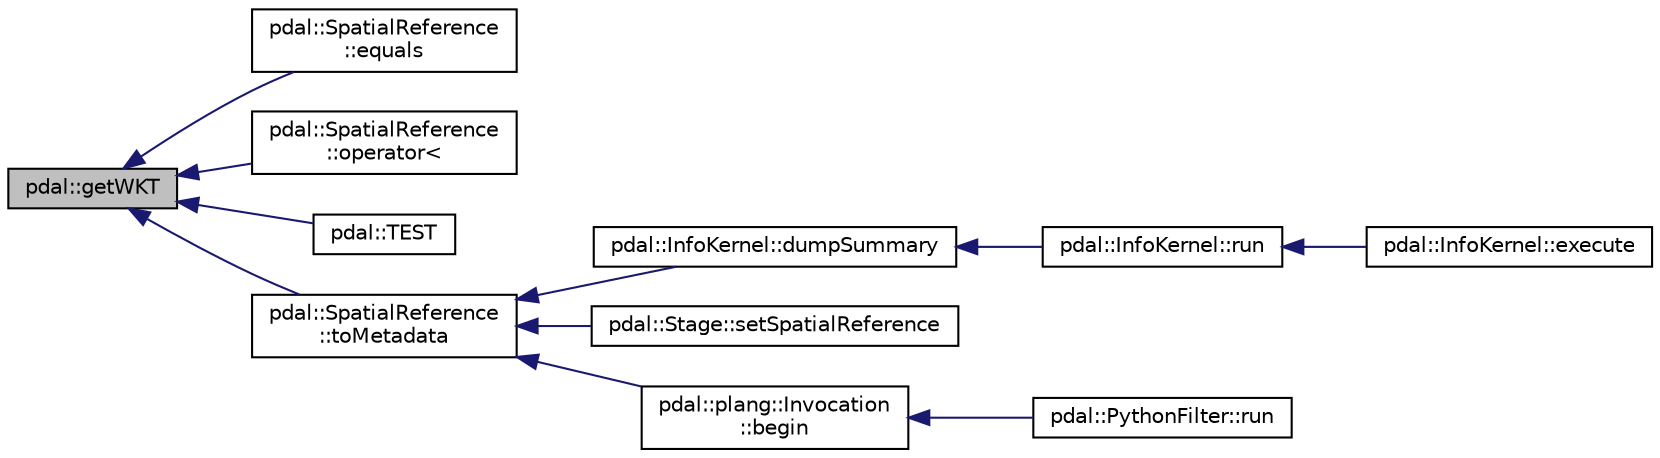 digraph "pdal::getWKT"
{
  edge [fontname="Helvetica",fontsize="10",labelfontname="Helvetica",labelfontsize="10"];
  node [fontname="Helvetica",fontsize="10",shape=record];
  rankdir="LR";
  Node1 [label="pdal::getWKT",height=0.2,width=0.4,color="black", fillcolor="grey75", style="filled", fontcolor="black"];
  Node1 -> Node2 [dir="back",color="midnightblue",fontsize="10",style="solid",fontname="Helvetica"];
  Node2 [label="pdal::SpatialReference\l::equals",height=0.2,width=0.4,color="black", fillcolor="white", style="filled",URL="$classpdal_1_1SpatialReference.html#a2c6143234c9936b885f189e08fdcec29"];
  Node1 -> Node3 [dir="back",color="midnightblue",fontsize="10",style="solid",fontname="Helvetica"];
  Node3 [label="pdal::SpatialReference\l::operator\<",height=0.2,width=0.4,color="black", fillcolor="white", style="filled",URL="$classpdal_1_1SpatialReference.html#a2b3cb33a9a9a679735992818b859d00e"];
  Node1 -> Node4 [dir="back",color="midnightblue",fontsize="10",style="solid",fontname="Helvetica"];
  Node4 [label="pdal::TEST",height=0.2,width=0.4,color="black", fillcolor="white", style="filled",URL="$namespacepdal.html#a1a4a26a39088a3bf11d8dad472333e42"];
  Node1 -> Node5 [dir="back",color="midnightblue",fontsize="10",style="solid",fontname="Helvetica"];
  Node5 [label="pdal::SpatialReference\l::toMetadata",height=0.2,width=0.4,color="black", fillcolor="white", style="filled",URL="$classpdal_1_1SpatialReference.html#a21b1fe5de3b2c7b3886bb3262534148c"];
  Node5 -> Node6 [dir="back",color="midnightblue",fontsize="10",style="solid",fontname="Helvetica"];
  Node6 [label="pdal::InfoKernel::dumpSummary",height=0.2,width=0.4,color="black", fillcolor="white", style="filled",URL="$classpdal_1_1InfoKernel.html#a1565940c4cc3d85bc60bec4c25ba594e"];
  Node6 -> Node7 [dir="back",color="midnightblue",fontsize="10",style="solid",fontname="Helvetica"];
  Node7 [label="pdal::InfoKernel::run",height=0.2,width=0.4,color="black", fillcolor="white", style="filled",URL="$classpdal_1_1InfoKernel.html#a507a4fa6aa98127ddc55bb730bcf6a2f"];
  Node7 -> Node8 [dir="back",color="midnightblue",fontsize="10",style="solid",fontname="Helvetica"];
  Node8 [label="pdal::InfoKernel::execute",height=0.2,width=0.4,color="black", fillcolor="white", style="filled",URL="$classpdal_1_1InfoKernel.html#ac8d3f256fa5d844710b25034f4e22eaa"];
  Node5 -> Node9 [dir="back",color="midnightblue",fontsize="10",style="solid",fontname="Helvetica"];
  Node9 [label="pdal::Stage::setSpatialReference",height=0.2,width=0.4,color="black", fillcolor="white", style="filled",URL="$classpdal_1_1Stage.html#a41a9256cb192960a1f5f172897e52e65"];
  Node5 -> Node10 [dir="back",color="midnightblue",fontsize="10",style="solid",fontname="Helvetica"];
  Node10 [label="pdal::plang::Invocation\l::begin",height=0.2,width=0.4,color="black", fillcolor="white", style="filled",URL="$classpdal_1_1plang_1_1Invocation.html#adfe14b064df9a0d4dcf2d1da8a7cb1d8"];
  Node10 -> Node11 [dir="back",color="midnightblue",fontsize="10",style="solid",fontname="Helvetica"];
  Node11 [label="pdal::PythonFilter::run",height=0.2,width=0.4,color="black", fillcolor="white", style="filled",URL="$classpdal_1_1PythonFilter.html#a237d32f937771c1f5792170606a440be"];
}
